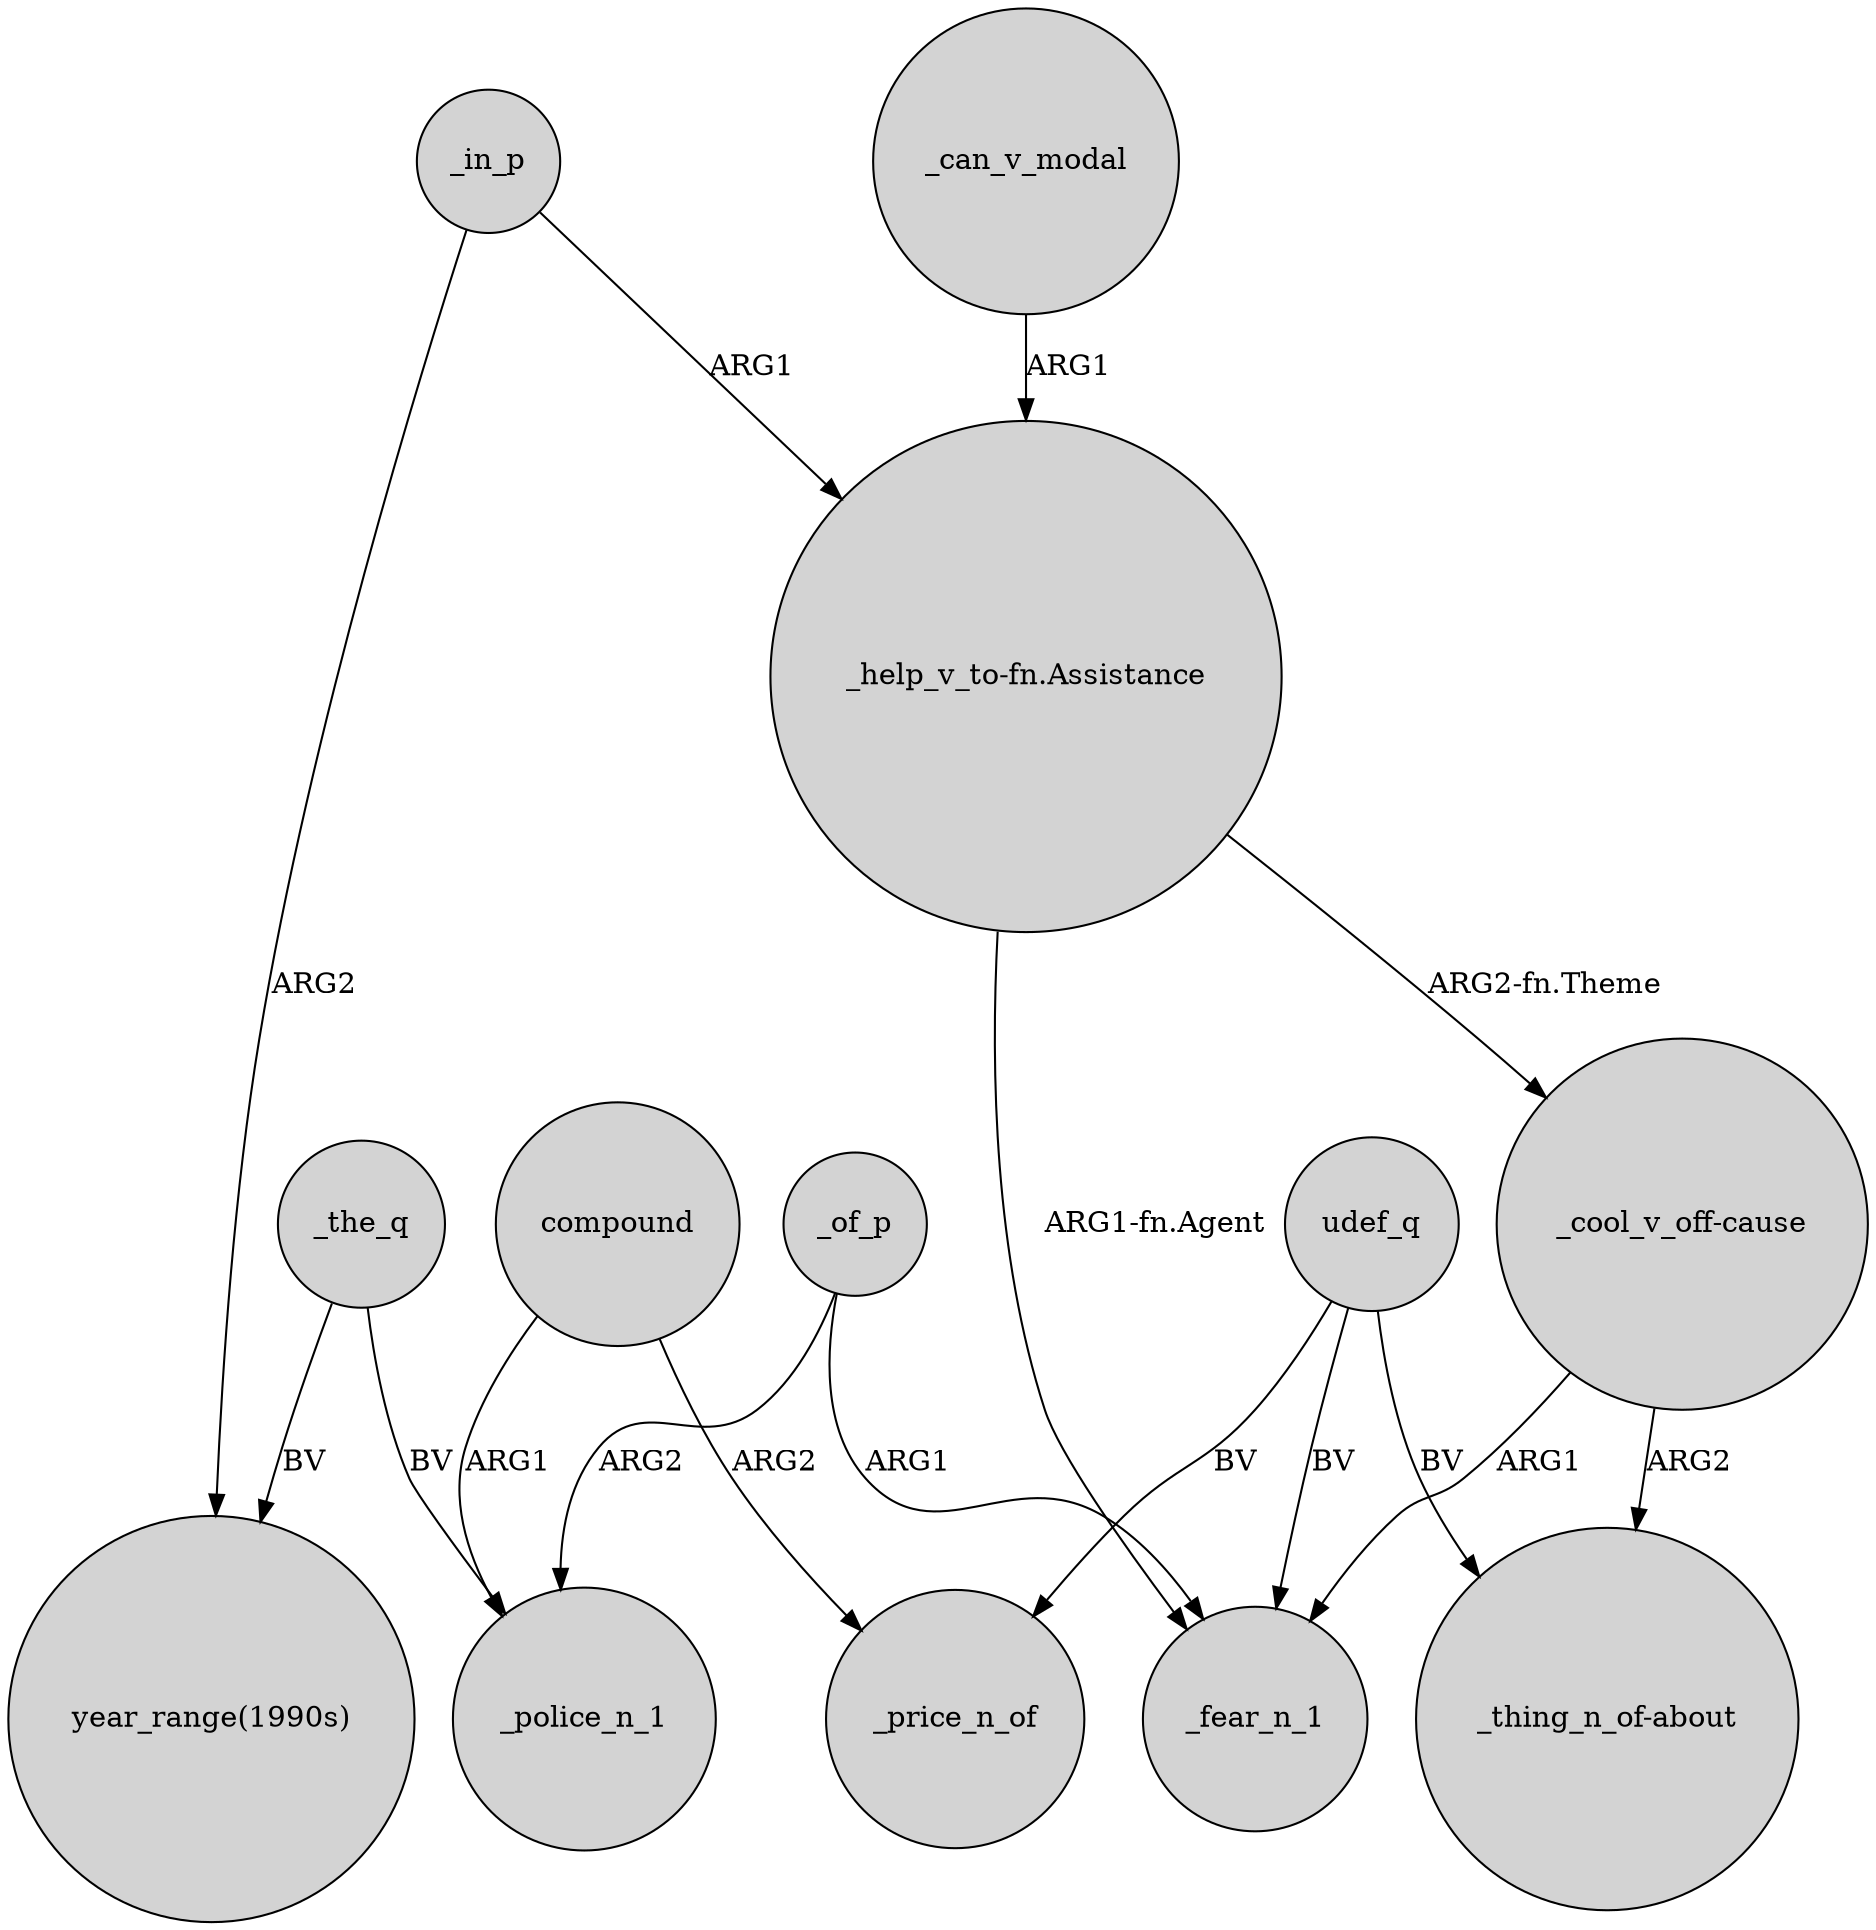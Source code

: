 digraph {
	node [shape=circle style=filled]
	_the_q -> "year_range(1990s)" [label=BV]
	compound -> _police_n_1 [label=ARG1]
	udef_q -> "_thing_n_of-about" [label=BV]
	_can_v_modal -> "_help_v_to-fn.Assistance" [label=ARG1]
	compound -> _price_n_of [label=ARG2]
	"_cool_v_off-cause" -> "_thing_n_of-about" [label=ARG2]
	"_help_v_to-fn.Assistance" -> "_cool_v_off-cause" [label="ARG2-fn.Theme"]
	_in_p -> "year_range(1990s)" [label=ARG2]
	udef_q -> _price_n_of [label=BV]
	_of_p -> _fear_n_1 [label=ARG1]
	"_help_v_to-fn.Assistance" -> _fear_n_1 [label="ARG1-fn.Agent"]
	_the_q -> _police_n_1 [label=BV]
	_of_p -> _police_n_1 [label=ARG2]
	"_cool_v_off-cause" -> _fear_n_1 [label=ARG1]
	udef_q -> _fear_n_1 [label=BV]
	_in_p -> "_help_v_to-fn.Assistance" [label=ARG1]
}
